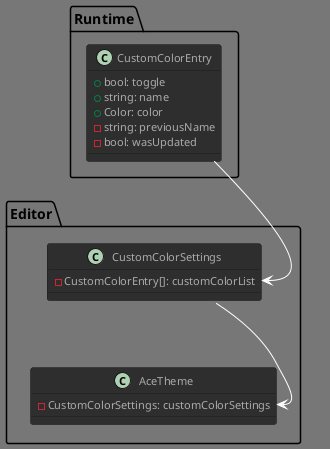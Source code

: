 @startuml ColorSystemArchitecture

!theme reddress-darkblue
' !theme reddress-darkorange
' !include https://raw.githubusercontent.com/bschwarz/puml-themes/master/themes/cyborg/puml-theme-cyborg.puml


package "Editor" <<Folder>>{
    class AceTheme{
        - CustomColorSettings: customColorSettings
    }

    CustomColorSettings --> AceTheme::customColorSettings

    class CustomColorSettings{
        - CustomColorEntry[]: customColorList
    }

    
}

package "Runtime" <<Folder>>{
    class CustomColorEntry{
        +bool: toggle
        +string: name
        +Color: color
        -string: previousName
        -bool: wasUpdated
    }
    CustomColorEntry --> CustomColorSettings::customColorList
}